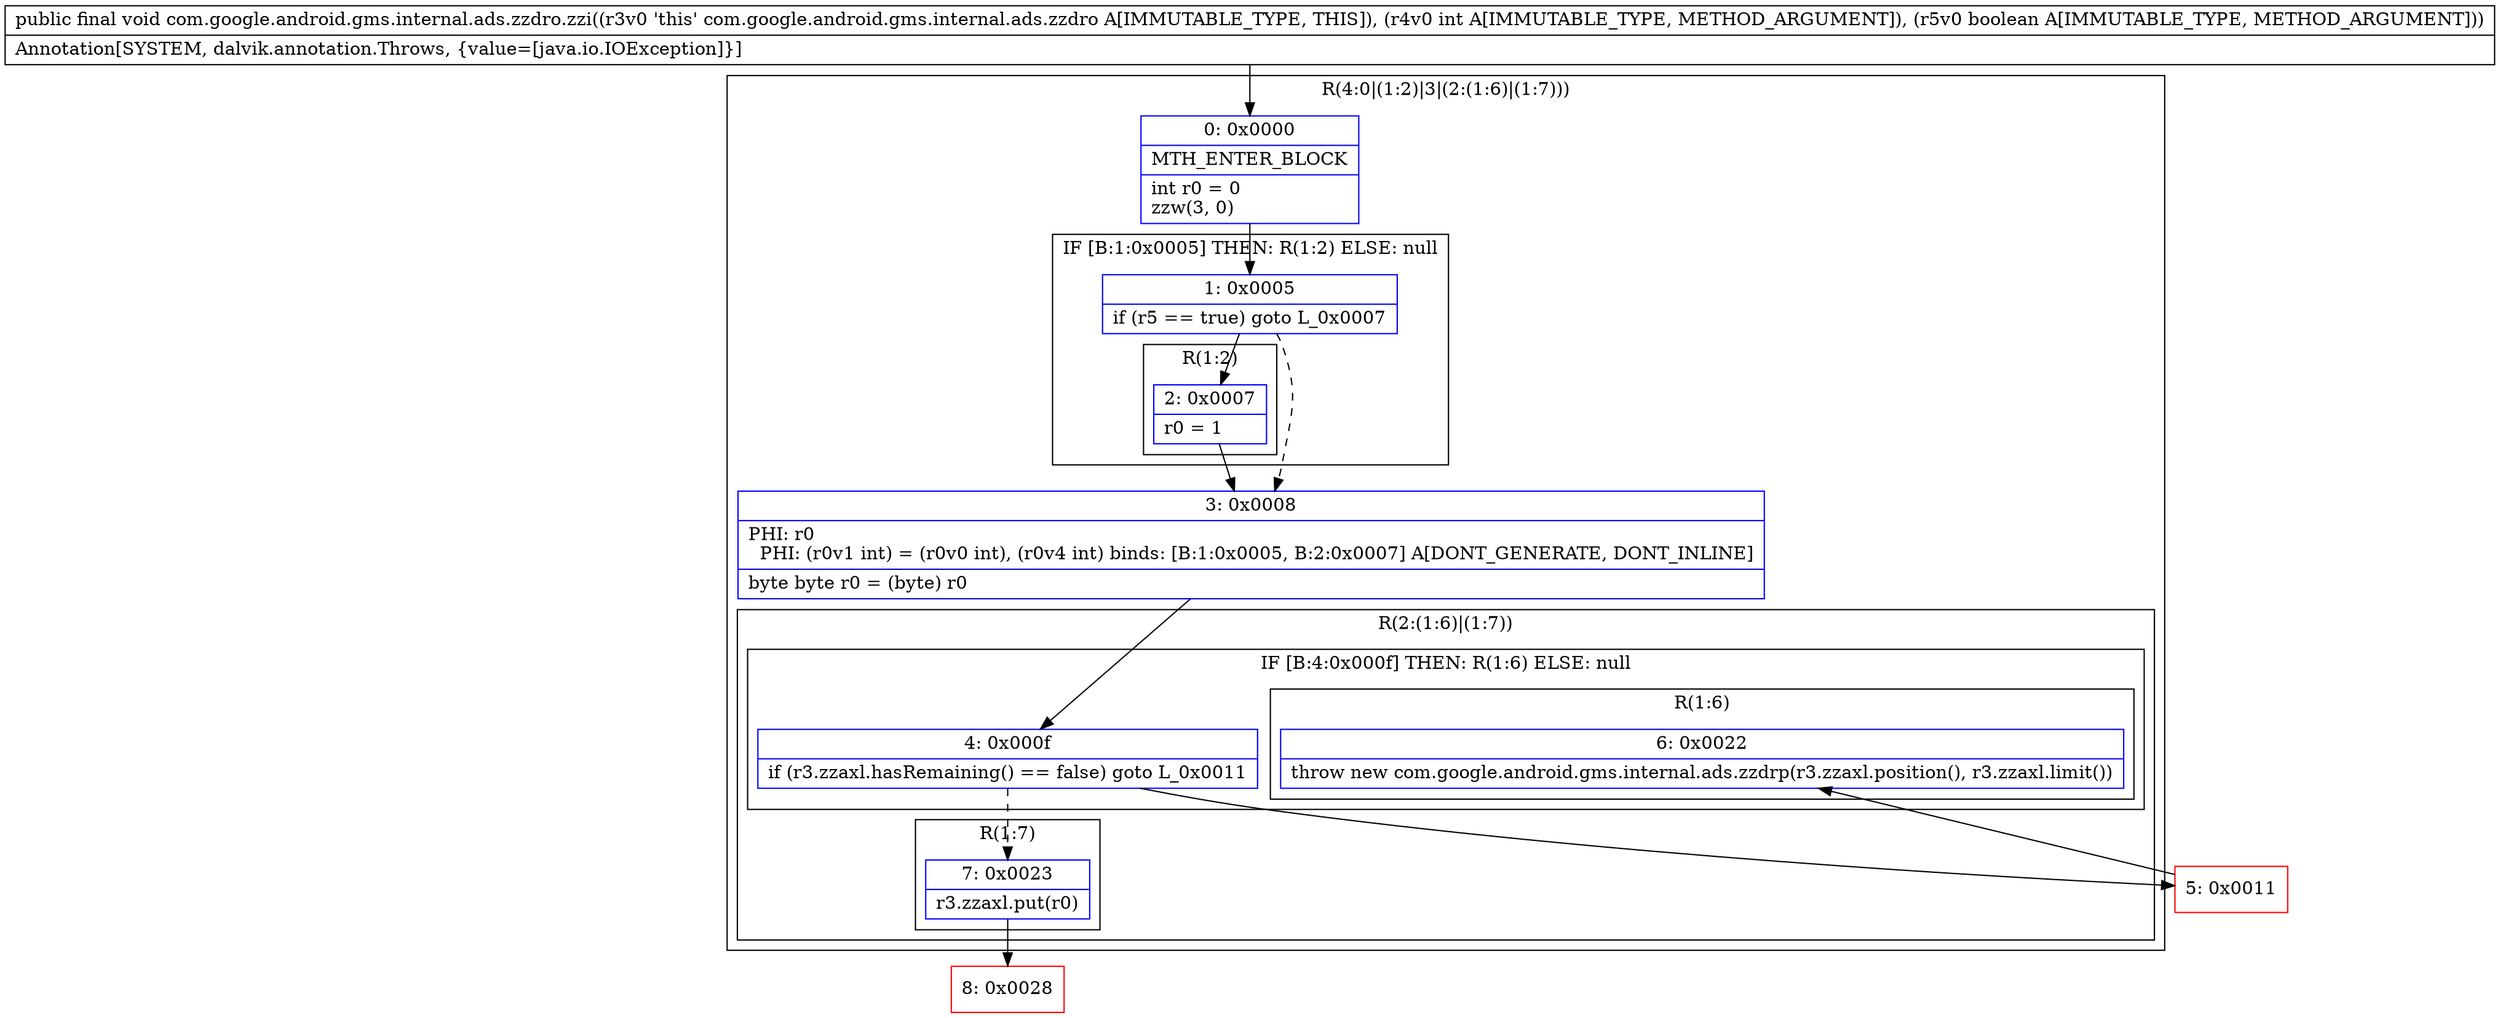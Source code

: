 digraph "CFG forcom.google.android.gms.internal.ads.zzdro.zzi(IZ)V" {
subgraph cluster_Region_1620962348 {
label = "R(4:0|(1:2)|3|(2:(1:6)|(1:7)))";
node [shape=record,color=blue];
Node_0 [shape=record,label="{0\:\ 0x0000|MTH_ENTER_BLOCK\l|int r0 = 0\lzzw(3, 0)\l}"];
subgraph cluster_IfRegion_1761850473 {
label = "IF [B:1:0x0005] THEN: R(1:2) ELSE: null";
node [shape=record,color=blue];
Node_1 [shape=record,label="{1\:\ 0x0005|if (r5 == true) goto L_0x0007\l}"];
subgraph cluster_Region_1730562259 {
label = "R(1:2)";
node [shape=record,color=blue];
Node_2 [shape=record,label="{2\:\ 0x0007|r0 = 1\l}"];
}
}
Node_3 [shape=record,label="{3\:\ 0x0008|PHI: r0 \l  PHI: (r0v1 int) = (r0v0 int), (r0v4 int) binds: [B:1:0x0005, B:2:0x0007] A[DONT_GENERATE, DONT_INLINE]\l|byte byte r0 = (byte) r0\l}"];
subgraph cluster_Region_390678922 {
label = "R(2:(1:6)|(1:7))";
node [shape=record,color=blue];
subgraph cluster_IfRegion_1313889659 {
label = "IF [B:4:0x000f] THEN: R(1:6) ELSE: null";
node [shape=record,color=blue];
Node_4 [shape=record,label="{4\:\ 0x000f|if (r3.zzaxl.hasRemaining() == false) goto L_0x0011\l}"];
subgraph cluster_Region_877214383 {
label = "R(1:6)";
node [shape=record,color=blue];
Node_6 [shape=record,label="{6\:\ 0x0022|throw new com.google.android.gms.internal.ads.zzdrp(r3.zzaxl.position(), r3.zzaxl.limit())\l}"];
}
}
subgraph cluster_Region_1345897692 {
label = "R(1:7)";
node [shape=record,color=blue];
Node_7 [shape=record,label="{7\:\ 0x0023|r3.zzaxl.put(r0)\l}"];
}
}
}
Node_5 [shape=record,color=red,label="{5\:\ 0x0011}"];
Node_8 [shape=record,color=red,label="{8\:\ 0x0028}"];
MethodNode[shape=record,label="{public final void com.google.android.gms.internal.ads.zzdro.zzi((r3v0 'this' com.google.android.gms.internal.ads.zzdro A[IMMUTABLE_TYPE, THIS]), (r4v0 int A[IMMUTABLE_TYPE, METHOD_ARGUMENT]), (r5v0 boolean A[IMMUTABLE_TYPE, METHOD_ARGUMENT]))  | Annotation[SYSTEM, dalvik.annotation.Throws, \{value=[java.io.IOException]\}]\l}"];
MethodNode -> Node_0;
Node_0 -> Node_1;
Node_1 -> Node_2;
Node_1 -> Node_3[style=dashed];
Node_2 -> Node_3;
Node_3 -> Node_4;
Node_4 -> Node_5;
Node_4 -> Node_7[style=dashed];
Node_7 -> Node_8;
Node_5 -> Node_6;
}

